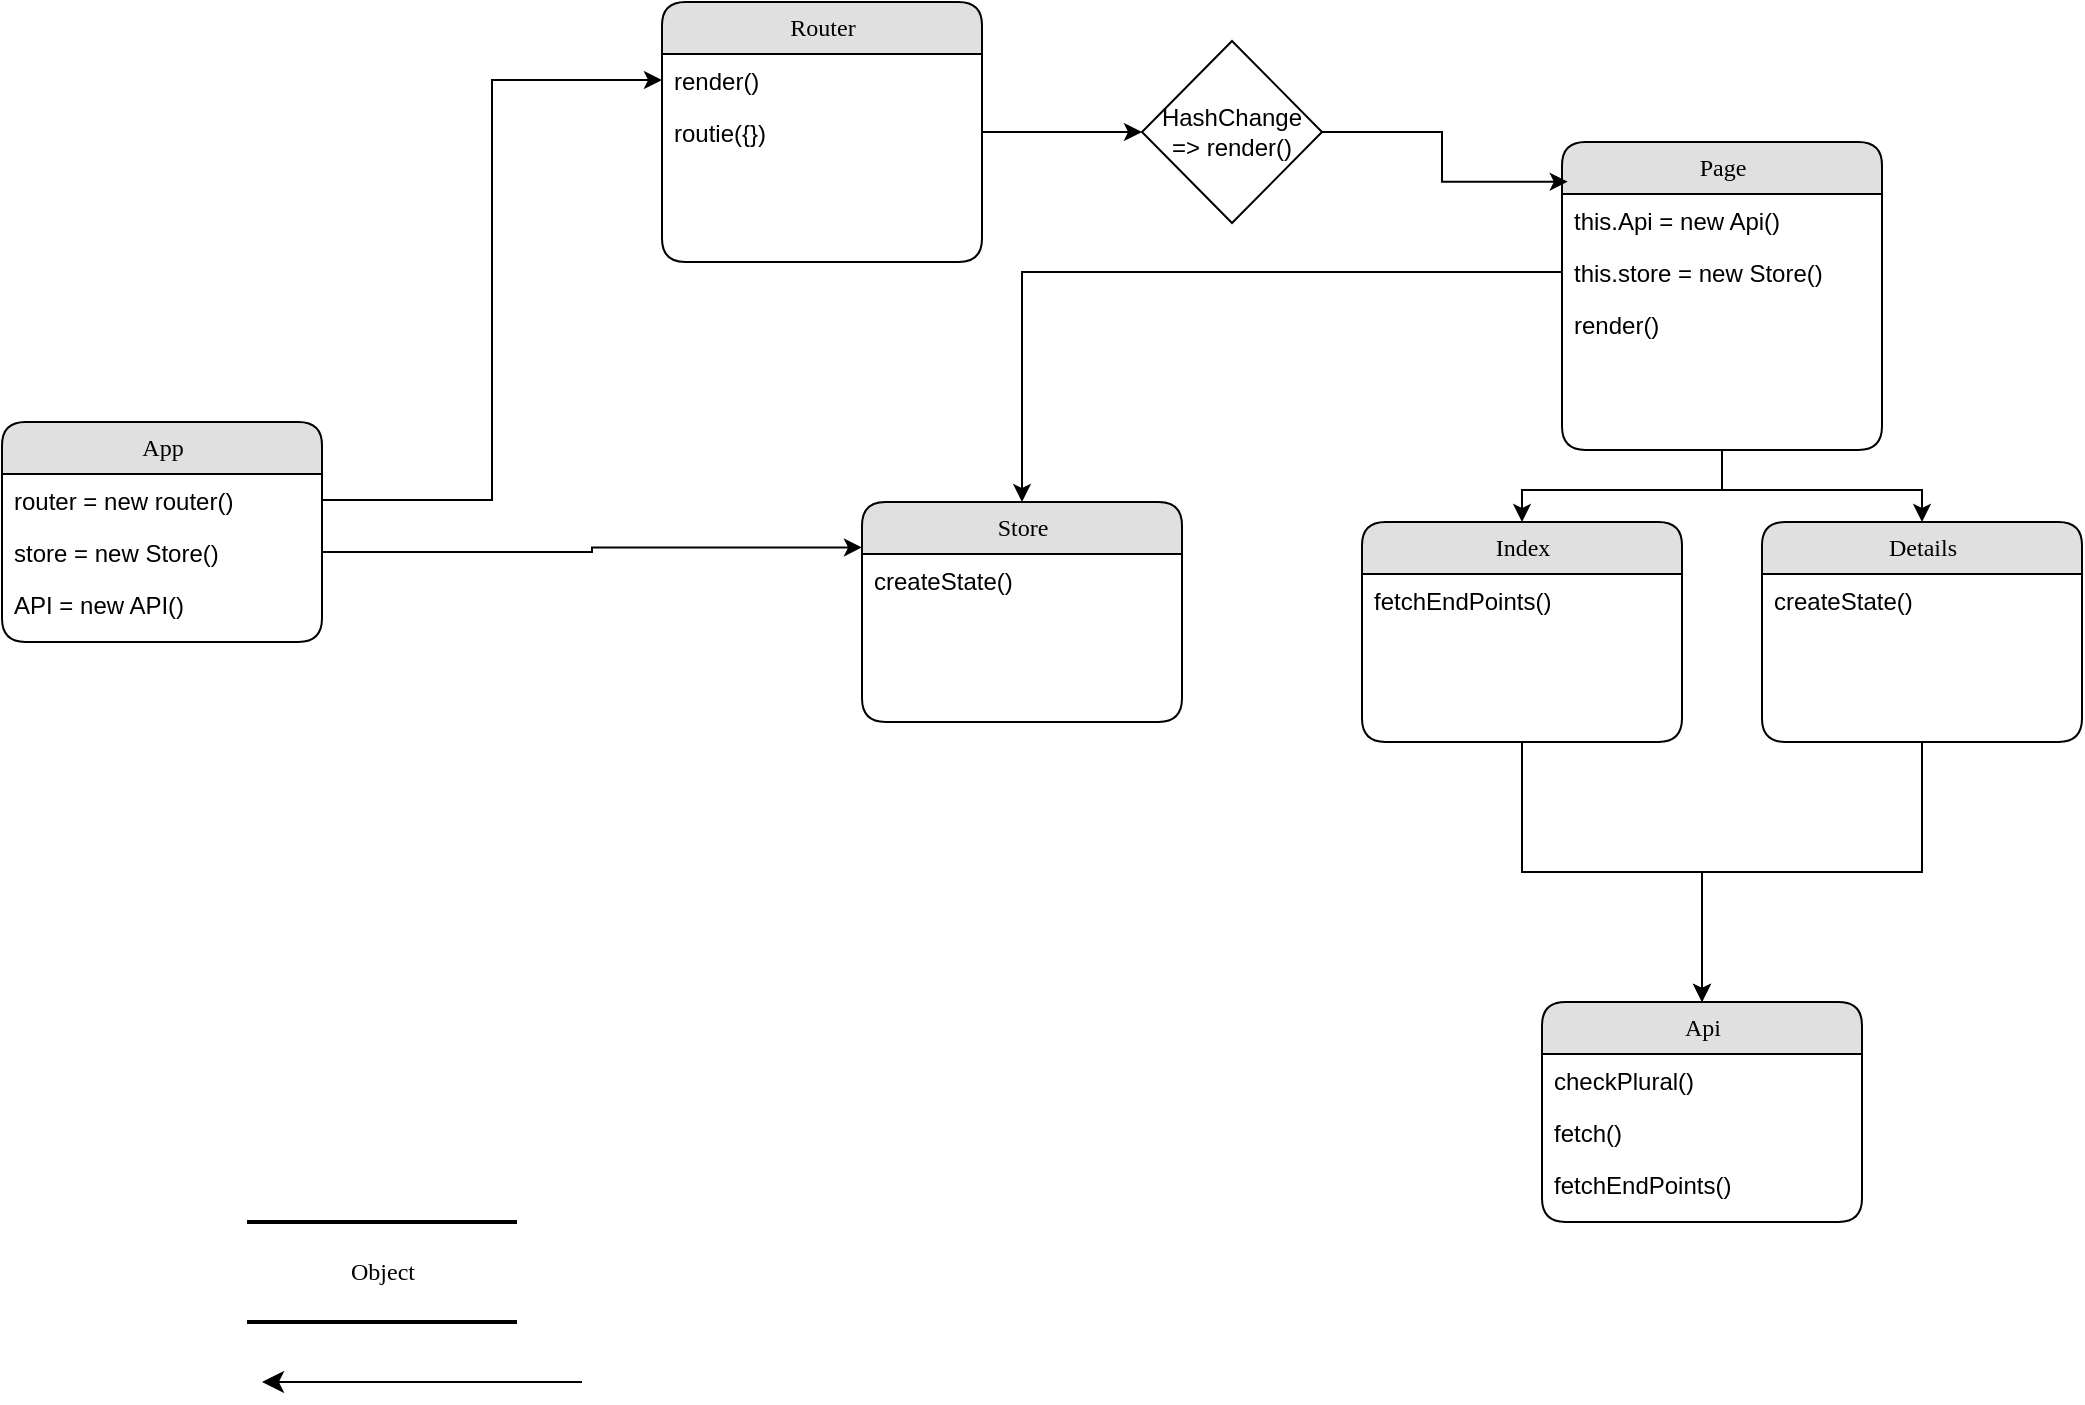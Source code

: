 <mxfile version="14.3.1" type="device"><diagram name="Page-1" id="b520641d-4fe3-3701-9064-5fc419738815"><mxGraphModel dx="1240" dy="1593" grid="1" gridSize="10" guides="1" tooltips="1" connect="1" arrows="1" fold="1" page="1" pageScale="1" pageWidth="1100" pageHeight="850" background="#ffffff" math="0" shadow="0"><root><mxCell id="0"/><mxCell id="1" parent="0"/><mxCell id="2debaab0fafb2da2-10" value="Object" style="html=1;rounded=0;shadow=0;comic=0;labelBackgroundColor=none;strokeWidth=2;fontFamily=Verdana;fontSize=12;align=center;shape=mxgraph.ios7ui.horLines;" parent="1" vertex="1"><mxGeometry x="172.5" y="440" width="135" height="50" as="geometry"/></mxCell><mxCell id="21ea969265ad0168-6" value="App" style="swimlane;html=1;fontStyle=0;childLayout=stackLayout;horizontal=1;startSize=26;fillColor=#e0e0e0;horizontalStack=0;resizeParent=1;resizeLast=0;collapsible=1;marginBottom=0;swimlaneFillColor=#ffffff;align=center;rounded=1;shadow=0;comic=0;labelBackgroundColor=none;strokeWidth=1;fontFamily=Verdana;fontSize=12" parent="1" vertex="1"><mxGeometry x="50" y="40" width="160" height="110" as="geometry"/></mxCell><mxCell id="21ea969265ad0168-7" value="router = new router()" style="text;html=1;strokeColor=none;fillColor=none;spacingLeft=4;spacingRight=4;whiteSpace=wrap;overflow=hidden;rotatable=0;points=[[0,0.5],[1,0.5]];portConstraint=eastwest;" parent="21ea969265ad0168-6" vertex="1"><mxGeometry y="26" width="160" height="26" as="geometry"/></mxCell><mxCell id="21ea969265ad0168-8" value="store = new Store()" style="text;html=1;strokeColor=none;fillColor=none;spacingLeft=4;spacingRight=4;whiteSpace=wrap;overflow=hidden;rotatable=0;points=[[0,0.5],[1,0.5]];portConstraint=eastwest;" parent="21ea969265ad0168-6" vertex="1"><mxGeometry y="52" width="160" height="26" as="geometry"/></mxCell><mxCell id="21ea969265ad0168-9" value="API = new API()" style="text;html=1;strokeColor=none;fillColor=none;spacingLeft=4;spacingRight=4;whiteSpace=wrap;overflow=hidden;rotatable=0;points=[[0,0.5],[1,0.5]];portConstraint=eastwest;" parent="21ea969265ad0168-6" vertex="1"><mxGeometry y="78" width="160" height="26" as="geometry"/></mxCell><mxCell id="CdogI255bzOWZqZJxj_c-19" style="edgeStyle=orthogonalEdgeStyle;rounded=0;orthogonalLoop=1;jettySize=auto;html=1;" edge="1" parent="1" source="21ea969265ad0168-10" target="CdogI255bzOWZqZJxj_c-16"><mxGeometry relative="1" as="geometry"/></mxCell><mxCell id="21ea969265ad0168-10" value="Router" style="swimlane;html=1;fontStyle=0;childLayout=stackLayout;horizontal=1;startSize=26;fillColor=#e0e0e0;horizontalStack=0;resizeParent=1;resizeLast=0;collapsible=1;marginBottom=0;swimlaneFillColor=#ffffff;align=center;rounded=1;shadow=0;comic=0;labelBackgroundColor=none;strokeWidth=1;fontFamily=Verdana;fontSize=12" parent="1" vertex="1"><mxGeometry x="380" y="-170" width="160" height="130" as="geometry"/></mxCell><mxCell id="21ea969265ad0168-11" value="render()" style="text;html=1;strokeColor=none;fillColor=none;spacingLeft=4;spacingRight=4;whiteSpace=wrap;overflow=hidden;rotatable=0;points=[[0,0.5],[1,0.5]];portConstraint=eastwest;" parent="21ea969265ad0168-10" vertex="1"><mxGeometry y="26" width="160" height="26" as="geometry"/></mxCell><mxCell id="CdogI255bzOWZqZJxj_c-14" value="routie({})" style="text;html=1;strokeColor=none;fillColor=none;spacingLeft=4;spacingRight=4;whiteSpace=wrap;overflow=hidden;rotatable=0;points=[[0,0.5],[1,0.5]];portConstraint=eastwest;" vertex="1" parent="21ea969265ad0168-10"><mxGeometry y="52" width="160" height="26" as="geometry"/></mxCell><mxCell id="CdogI255bzOWZqZJxj_c-30" style="edgeStyle=orthogonalEdgeStyle;rounded=0;orthogonalLoop=1;jettySize=auto;html=1;" edge="1" parent="1" source="21ea969265ad0168-14" target="CdogI255bzOWZqZJxj_c-22"><mxGeometry relative="1" as="geometry"/></mxCell><mxCell id="CdogI255bzOWZqZJxj_c-32" style="edgeStyle=orthogonalEdgeStyle;rounded=0;orthogonalLoop=1;jettySize=auto;html=1;entryX=0.5;entryY=0;entryDx=0;entryDy=0;" edge="1" parent="1" source="21ea969265ad0168-14" target="CdogI255bzOWZqZJxj_c-24"><mxGeometry relative="1" as="geometry"/></mxCell><mxCell id="21ea969265ad0168-14" value="Page" style="swimlane;html=1;fontStyle=0;childLayout=stackLayout;horizontal=1;startSize=26;fillColor=#e0e0e0;horizontalStack=0;resizeParent=1;resizeLast=0;collapsible=1;marginBottom=0;swimlaneFillColor=#ffffff;align=center;rounded=1;shadow=0;comic=0;labelBackgroundColor=none;strokeWidth=1;fontFamily=Verdana;fontSize=12" parent="1" vertex="1"><mxGeometry x="830" y="-100" width="160" height="154" as="geometry"/></mxCell><mxCell id="21ea969265ad0168-15" value="this.Api = new Api()" style="text;html=1;strokeColor=none;fillColor=none;spacingLeft=4;spacingRight=4;whiteSpace=wrap;overflow=hidden;rotatable=0;points=[[0,0.5],[1,0.5]];portConstraint=eastwest;" parent="21ea969265ad0168-14" vertex="1"><mxGeometry y="26" width="160" height="26" as="geometry"/></mxCell><mxCell id="21ea969265ad0168-16" value="this.store = new Store()" style="text;html=1;strokeColor=none;fillColor=none;spacingLeft=4;spacingRight=4;whiteSpace=wrap;overflow=hidden;rotatable=0;points=[[0,0.5],[1,0.5]];portConstraint=eastwest;" parent="21ea969265ad0168-14" vertex="1"><mxGeometry y="52" width="160" height="26" as="geometry"/></mxCell><mxCell id="21ea969265ad0168-17" value="render()" style="text;html=1;strokeColor=none;fillColor=none;spacingLeft=4;spacingRight=4;whiteSpace=wrap;overflow=hidden;rotatable=0;points=[[0,0.5],[1,0.5]];portConstraint=eastwest;" parent="21ea969265ad0168-14" vertex="1"><mxGeometry y="78" width="160" height="26" as="geometry"/></mxCell><mxCell id="21ea969265ad0168-46" style="edgeStyle=orthogonalEdgeStyle;html=1;labelBackgroundColor=none;startFill=0;startSize=8;endFill=1;endSize=8;fontFamily=Verdana;fontSize=12;entryX=1;entryY=0.5;" parent="1" edge="1"><mxGeometry relative="1" as="geometry"><mxPoint x="180.0" y="520.0" as="targetPoint"/><mxPoint x="340" y="520" as="sourcePoint"/><Array as="points"><mxPoint x="260" y="520"/><mxPoint x="260" y="520"/></Array></mxGeometry></mxCell><mxCell id="CdogI255bzOWZqZJxj_c-1" value="Store" style="swimlane;html=1;fontStyle=0;childLayout=stackLayout;horizontal=1;startSize=26;fillColor=#e0e0e0;horizontalStack=0;resizeParent=1;resizeLast=0;collapsible=1;marginBottom=0;swimlaneFillColor=#ffffff;align=center;rounded=1;shadow=0;comic=0;labelBackgroundColor=none;strokeWidth=1;fontFamily=Verdana;fontSize=12" vertex="1" parent="1"><mxGeometry x="480" y="80" width="160" height="110" as="geometry"/></mxCell><mxCell id="CdogI255bzOWZqZJxj_c-2" value="createState()" style="text;html=1;strokeColor=none;fillColor=none;spacingLeft=4;spacingRight=4;whiteSpace=wrap;overflow=hidden;rotatable=0;points=[[0,0.5],[1,0.5]];portConstraint=eastwest;" vertex="1" parent="CdogI255bzOWZqZJxj_c-1"><mxGeometry y="26" width="160" height="26" as="geometry"/></mxCell><mxCell id="CdogI255bzOWZqZJxj_c-5" value="Api" style="swimlane;html=1;fontStyle=0;childLayout=stackLayout;horizontal=1;startSize=26;fillColor=#e0e0e0;horizontalStack=0;resizeParent=1;resizeLast=0;collapsible=1;marginBottom=0;swimlaneFillColor=#ffffff;align=center;rounded=1;shadow=0;comic=0;labelBackgroundColor=none;strokeWidth=1;fontFamily=Verdana;fontSize=12" vertex="1" parent="1"><mxGeometry x="820" y="330" width="160" height="110" as="geometry"/></mxCell><mxCell id="CdogI255bzOWZqZJxj_c-6" value="checkPlural()" style="text;html=1;strokeColor=none;fillColor=none;spacingLeft=4;spacingRight=4;whiteSpace=wrap;overflow=hidden;rotatable=0;points=[[0,0.5],[1,0.5]];portConstraint=eastwest;" vertex="1" parent="CdogI255bzOWZqZJxj_c-5"><mxGeometry y="26" width="160" height="26" as="geometry"/></mxCell><mxCell id="CdogI255bzOWZqZJxj_c-7" value="fetch()" style="text;html=1;strokeColor=none;fillColor=none;spacingLeft=4;spacingRight=4;whiteSpace=wrap;overflow=hidden;rotatable=0;points=[[0,0.5],[1,0.5]];portConstraint=eastwest;" vertex="1" parent="CdogI255bzOWZqZJxj_c-5"><mxGeometry y="52" width="160" height="26" as="geometry"/></mxCell><mxCell id="CdogI255bzOWZqZJxj_c-8" value="fetchEndPoints()" style="text;html=1;strokeColor=none;fillColor=none;spacingLeft=4;spacingRight=4;whiteSpace=wrap;overflow=hidden;rotatable=0;points=[[0,0.5],[1,0.5]];portConstraint=eastwest;" vertex="1" parent="CdogI255bzOWZqZJxj_c-5"><mxGeometry y="78" width="160" height="26" as="geometry"/></mxCell><mxCell id="CdogI255bzOWZqZJxj_c-10" style="edgeStyle=orthogonalEdgeStyle;rounded=0;orthogonalLoop=1;jettySize=auto;html=1;entryX=0;entryY=0.5;entryDx=0;entryDy=0;" edge="1" parent="1" source="21ea969265ad0168-7" target="21ea969265ad0168-11"><mxGeometry relative="1" as="geometry"/></mxCell><mxCell id="CdogI255bzOWZqZJxj_c-18" style="edgeStyle=orthogonalEdgeStyle;rounded=0;orthogonalLoop=1;jettySize=auto;html=1;entryX=0.018;entryY=-0.236;entryDx=0;entryDy=0;entryPerimeter=0;exitX=1;exitY=0.5;exitDx=0;exitDy=0;" edge="1" parent="1" source="CdogI255bzOWZqZJxj_c-16" target="21ea969265ad0168-15"><mxGeometry relative="1" as="geometry"><mxPoint x="810" y="-143" as="targetPoint"/></mxGeometry></mxCell><mxCell id="CdogI255bzOWZqZJxj_c-16" value="HashChange&lt;br&gt;=&amp;gt; render()" style="rhombus;whiteSpace=wrap;html=1;" vertex="1" parent="1"><mxGeometry x="620" y="-150.5" width="90" height="91" as="geometry"/></mxCell><mxCell id="CdogI255bzOWZqZJxj_c-35" style="edgeStyle=orthogonalEdgeStyle;rounded=0;orthogonalLoop=1;jettySize=auto;html=1;" edge="1" parent="1" source="CdogI255bzOWZqZJxj_c-22" target="CdogI255bzOWZqZJxj_c-5"><mxGeometry relative="1" as="geometry"><mxPoint x="910" y="150" as="targetPoint"/></mxGeometry></mxCell><mxCell id="CdogI255bzOWZqZJxj_c-22" value="Index&lt;span style=&quot;color: rgba(0 , 0 , 0 , 0) ; font-family: monospace ; font-size: 0px&quot;&gt;%3CmxGraphModel%3E%3Croot%3E%3CmxCell%20id%3D%220%22%2F%3E%3CmxCell%20id%3D%221%22%20parent%3D%220%22%2F%3E%3CmxCell%20id%3D%222%22%20value%3D%22Store%22%20style%3D%22swimlane%3Bhtml%3D1%3BfontStyle%3D0%3BchildLayout%3DstackLayout%3Bhorizontal%3D1%3BstartSize%3D26%3BfillColor%3D%23e0e0e0%3BhorizontalStack%3D0%3BresizeParent%3D1%3BresizeLast%3D0%3Bcollapsible%3D1%3BmarginBottom%3D0%3BswimlaneFillColor%3D%23ffffff%3Balign%3Dcenter%3Brounded%3D1%3Bshadow%3D0%3Bcomic%3D0%3BlabelBackgroundColor%3Dnone%3BstrokeWidth%3D1%3BfontFamily%3DVerdana%3BfontSize%3D12%22%20vertex%3D%221%22%20parent%3D%221%22%3E%3CmxGeometry%20x%3D%22800%22%20y%3D%22260%22%20width%3D%22160%22%20height%3D%22110%22%20as%3D%22geometry%22%2F%3E%3C%2FmxCell%3E%3CmxCell%20id%3D%223%22%20value%3D%22createState()%22%20style%3D%22text%3Bhtml%3D1%3BstrokeColor%3Dnone%3BfillColor%3Dnone%3BspacingLeft%3D4%3BspacingRight%3D4%3BwhiteSpace%3Dwrap%3Boverflow%3Dhidden%3Brotatable%3D0%3Bpoints%3D%5B%5B0%2C0.5%5D%2C%5B1%2C0.5%5D%5D%3BportConstraint%3Deastwest%3B%22%20vertex%3D%221%22%20parent%3D%222%22%3E%3CmxGeometry%20y%3D%2226%22%20width%3D%22160%22%20height%3D%2226%22%20as%3D%22geometry%22%2F%3E%3C%2FmxCell%3E%3C%2Froot%3E%3C%2FmxGraphModel%3E&lt;/span&gt;" style="swimlane;html=1;fontStyle=0;childLayout=stackLayout;horizontal=1;startSize=26;fillColor=#e0e0e0;horizontalStack=0;resizeParent=1;resizeLast=0;collapsible=1;marginBottom=0;swimlaneFillColor=#ffffff;align=center;rounded=1;shadow=0;comic=0;labelBackgroundColor=none;strokeWidth=1;fontFamily=Verdana;fontSize=12" vertex="1" parent="1"><mxGeometry x="730" y="90" width="160" height="110" as="geometry"/></mxCell><mxCell id="CdogI255bzOWZqZJxj_c-23" value="fetchEndPoints()" style="text;html=1;strokeColor=none;fillColor=none;spacingLeft=4;spacingRight=4;whiteSpace=wrap;overflow=hidden;rotatable=0;points=[[0,0.5],[1,0.5]];portConstraint=eastwest;" vertex="1" parent="CdogI255bzOWZqZJxj_c-22"><mxGeometry y="26" width="160" height="26" as="geometry"/></mxCell><mxCell id="CdogI255bzOWZqZJxj_c-34" style="edgeStyle=orthogonalEdgeStyle;rounded=0;orthogonalLoop=1;jettySize=auto;html=1;" edge="1" parent="1" source="CdogI255bzOWZqZJxj_c-24" target="CdogI255bzOWZqZJxj_c-5"><mxGeometry relative="1" as="geometry"/></mxCell><mxCell id="CdogI255bzOWZqZJxj_c-24" value="Details" style="swimlane;html=1;fontStyle=0;childLayout=stackLayout;horizontal=1;startSize=26;fillColor=#e0e0e0;horizontalStack=0;resizeParent=1;resizeLast=0;collapsible=1;marginBottom=0;swimlaneFillColor=#ffffff;align=center;rounded=1;shadow=0;comic=0;labelBackgroundColor=none;strokeWidth=1;fontFamily=Verdana;fontSize=12" vertex="1" parent="1"><mxGeometry x="930" y="90" width="160" height="110" as="geometry"/></mxCell><mxCell id="CdogI255bzOWZqZJxj_c-25" value="createState()" style="text;html=1;strokeColor=none;fillColor=none;spacingLeft=4;spacingRight=4;whiteSpace=wrap;overflow=hidden;rotatable=0;points=[[0,0.5],[1,0.5]];portConstraint=eastwest;" vertex="1" parent="CdogI255bzOWZqZJxj_c-24"><mxGeometry y="26" width="160" height="26" as="geometry"/></mxCell><mxCell id="CdogI255bzOWZqZJxj_c-38" style="edgeStyle=orthogonalEdgeStyle;rounded=0;orthogonalLoop=1;jettySize=auto;html=1;entryX=0;entryY=-0.126;entryDx=0;entryDy=0;entryPerimeter=0;" edge="1" parent="1" source="21ea969265ad0168-8" target="CdogI255bzOWZqZJxj_c-2"><mxGeometry relative="1" as="geometry"/></mxCell><mxCell id="CdogI255bzOWZqZJxj_c-39" style="edgeStyle=orthogonalEdgeStyle;rounded=0;orthogonalLoop=1;jettySize=auto;html=1;" edge="1" parent="1" source="21ea969265ad0168-16" target="CdogI255bzOWZqZJxj_c-1"><mxGeometry relative="1" as="geometry"/></mxCell></root></mxGraphModel></diagram></mxfile>
